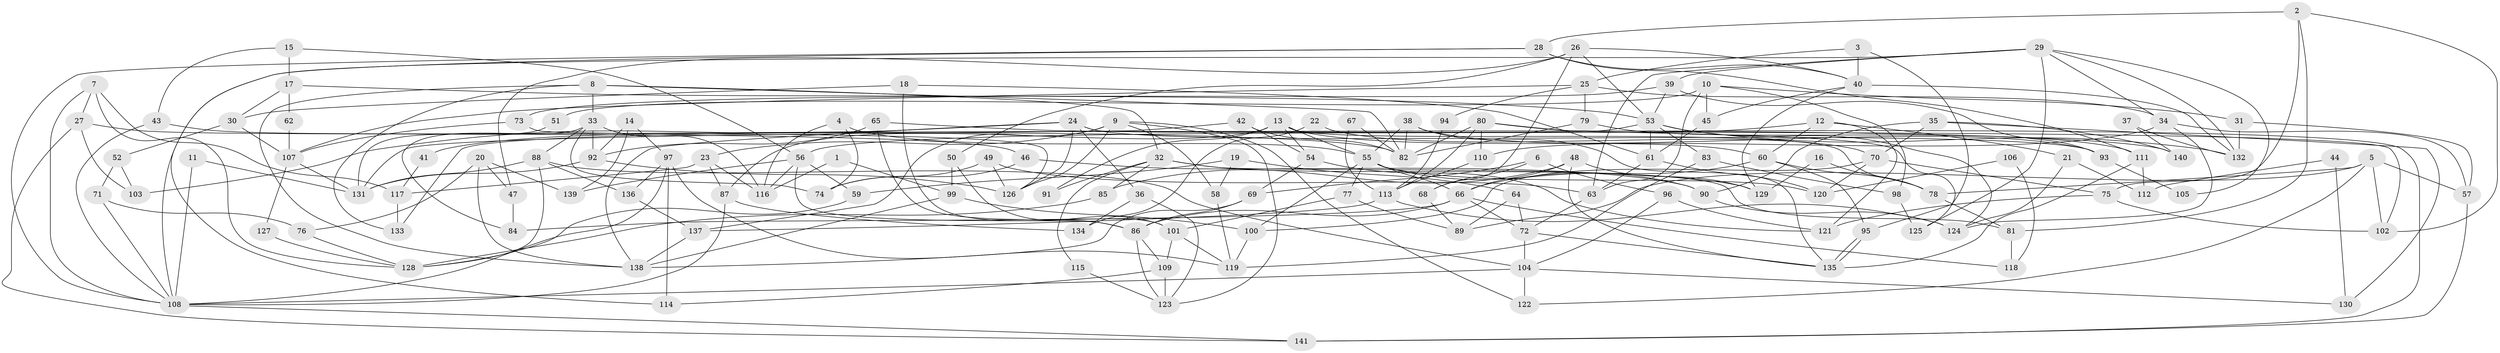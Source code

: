 // coarse degree distribution, {2: 0.0967741935483871, 4: 0.24731182795698925, 3: 0.1935483870967742, 9: 0.043010752688172046, 7: 0.08602150537634409, 5: 0.08602150537634409, 10: 0.010752688172043012, 6: 0.15053763440860216, 8: 0.06451612903225806, 11: 0.021505376344086023}
// Generated by graph-tools (version 1.1) at 2025/23/03/03/25 07:23:57]
// undirected, 141 vertices, 282 edges
graph export_dot {
graph [start="1"]
  node [color=gray90,style=filled];
  1;
  2;
  3;
  4;
  5;
  6;
  7;
  8;
  9;
  10;
  11;
  12;
  13;
  14;
  15;
  16;
  17;
  18;
  19;
  20;
  21;
  22;
  23;
  24;
  25;
  26;
  27;
  28;
  29;
  30;
  31;
  32;
  33;
  34;
  35;
  36;
  37;
  38;
  39;
  40;
  41;
  42;
  43;
  44;
  45;
  46;
  47;
  48;
  49;
  50;
  51;
  52;
  53;
  54;
  55;
  56;
  57;
  58;
  59;
  60;
  61;
  62;
  63;
  64;
  65;
  66;
  67;
  68;
  69;
  70;
  71;
  72;
  73;
  74;
  75;
  76;
  77;
  78;
  79;
  80;
  81;
  82;
  83;
  84;
  85;
  86;
  87;
  88;
  89;
  90;
  91;
  92;
  93;
  94;
  95;
  96;
  97;
  98;
  99;
  100;
  101;
  102;
  103;
  104;
  105;
  106;
  107;
  108;
  109;
  110;
  111;
  112;
  113;
  114;
  115;
  116;
  117;
  118;
  119;
  120;
  121;
  122;
  123;
  124;
  125;
  126;
  127;
  128;
  129;
  130;
  131;
  132;
  133;
  134;
  135;
  136;
  137;
  138;
  139;
  140;
  141;
  1 -- 116;
  1 -- 99;
  2 -- 28;
  2 -- 75;
  2 -- 81;
  2 -- 102;
  3 -- 25;
  3 -- 95;
  3 -- 40;
  4 -- 74;
  4 -- 116;
  4 -- 55;
  5 -- 122;
  5 -- 57;
  5 -- 78;
  5 -- 89;
  5 -- 102;
  6 -- 68;
  6 -- 69;
  6 -- 96;
  7 -- 117;
  7 -- 108;
  7 -- 27;
  7 -- 128;
  8 -- 82;
  8 -- 32;
  8 -- 33;
  8 -- 133;
  8 -- 138;
  9 -- 126;
  9 -- 123;
  9 -- 23;
  9 -- 58;
  9 -- 122;
  9 -- 137;
  10 -- 45;
  10 -- 31;
  10 -- 51;
  10 -- 63;
  10 -- 98;
  11 -- 108;
  11 -- 131;
  12 -- 60;
  12 -- 56;
  12 -- 21;
  12 -- 121;
  13 -- 78;
  13 -- 55;
  13 -- 54;
  13 -- 60;
  13 -- 87;
  13 -- 91;
  14 -- 97;
  14 -- 92;
  14 -- 139;
  15 -- 43;
  15 -- 17;
  15 -- 56;
  16 -- 129;
  16 -- 78;
  17 -- 53;
  17 -- 30;
  17 -- 62;
  18 -- 61;
  18 -- 101;
  18 -- 30;
  19 -- 58;
  19 -- 59;
  19 -- 64;
  20 -- 139;
  20 -- 138;
  20 -- 47;
  20 -- 76;
  21 -- 124;
  21 -- 112;
  22 -- 134;
  22 -- 70;
  23 -- 116;
  23 -- 87;
  23 -- 117;
  24 -- 102;
  24 -- 138;
  24 -- 36;
  24 -- 41;
  24 -- 93;
  24 -- 103;
  24 -- 126;
  25 -- 34;
  25 -- 79;
  25 -- 94;
  25 -- 107;
  26 -- 40;
  26 -- 47;
  26 -- 50;
  26 -- 53;
  26 -- 68;
  27 -- 141;
  27 -- 46;
  27 -- 103;
  28 -- 108;
  28 -- 114;
  28 -- 40;
  28 -- 111;
  29 -- 108;
  29 -- 39;
  29 -- 34;
  29 -- 63;
  29 -- 105;
  29 -- 125;
  29 -- 132;
  30 -- 107;
  30 -- 52;
  31 -- 132;
  31 -- 57;
  32 -- 129;
  32 -- 81;
  32 -- 85;
  32 -- 91;
  32 -- 115;
  33 -- 88;
  33 -- 74;
  33 -- 84;
  33 -- 92;
  33 -- 116;
  34 -- 124;
  34 -- 57;
  34 -- 110;
  35 -- 90;
  35 -- 70;
  35 -- 130;
  35 -- 140;
  36 -- 123;
  36 -- 134;
  37 -- 132;
  37 -- 140;
  38 -- 135;
  38 -- 55;
  38 -- 82;
  38 -- 93;
  39 -- 93;
  39 -- 53;
  39 -- 73;
  40 -- 45;
  40 -- 129;
  40 -- 132;
  41 -- 117;
  42 -- 82;
  42 -- 54;
  42 -- 131;
  43 -- 82;
  43 -- 108;
  44 -- 130;
  44 -- 112;
  45 -- 61;
  46 -- 74;
  46 -- 90;
  47 -- 84;
  48 -- 85;
  48 -- 135;
  48 -- 66;
  48 -- 129;
  49 -- 126;
  49 -- 63;
  49 -- 74;
  50 -- 99;
  50 -- 101;
  51 -- 131;
  52 -- 103;
  52 -- 71;
  53 -- 132;
  53 -- 61;
  53 -- 83;
  53 -- 124;
  53 -- 133;
  54 -- 121;
  54 -- 69;
  55 -- 77;
  55 -- 66;
  55 -- 90;
  55 -- 100;
  55 -- 120;
  56 -- 86;
  56 -- 59;
  56 -- 116;
  56 -- 139;
  57 -- 141;
  58 -- 119;
  59 -- 128;
  60 -- 66;
  60 -- 78;
  60 -- 95;
  61 -- 63;
  61 -- 120;
  62 -- 107;
  63 -- 72;
  64 -- 72;
  64 -- 89;
  65 -- 86;
  65 -- 92;
  65 -- 140;
  66 -- 72;
  66 -- 84;
  66 -- 86;
  66 -- 118;
  67 -- 113;
  67 -- 82;
  68 -- 89;
  69 -- 138;
  69 -- 86;
  70 -- 120;
  70 -- 75;
  70 -- 100;
  71 -- 76;
  71 -- 108;
  72 -- 104;
  72 -- 135;
  73 -- 126;
  73 -- 107;
  75 -- 102;
  75 -- 121;
  76 -- 128;
  77 -- 89;
  77 -- 101;
  78 -- 81;
  79 -- 82;
  79 -- 111;
  80 -- 110;
  80 -- 113;
  80 -- 82;
  80 -- 125;
  80 -- 141;
  81 -- 118;
  83 -- 98;
  83 -- 119;
  85 -- 128;
  86 -- 109;
  86 -- 123;
  87 -- 108;
  87 -- 134;
  88 -- 131;
  88 -- 104;
  88 -- 128;
  88 -- 136;
  90 -- 124;
  92 -- 131;
  92 -- 126;
  93 -- 105;
  94 -- 113;
  95 -- 135;
  95 -- 135;
  96 -- 104;
  96 -- 121;
  97 -- 108;
  97 -- 119;
  97 -- 114;
  97 -- 136;
  98 -- 125;
  99 -- 138;
  99 -- 100;
  100 -- 119;
  101 -- 119;
  101 -- 109;
  104 -- 108;
  104 -- 122;
  104 -- 130;
  106 -- 118;
  106 -- 120;
  107 -- 127;
  107 -- 131;
  108 -- 141;
  109 -- 114;
  109 -- 123;
  110 -- 113;
  111 -- 135;
  111 -- 112;
  113 -- 137;
  113 -- 124;
  115 -- 123;
  117 -- 133;
  127 -- 128;
  136 -- 137;
  137 -- 138;
}
